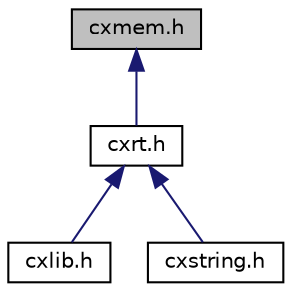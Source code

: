 digraph "cxmem.h"
{
  edge [fontname="Helvetica",fontsize="10",labelfontname="Helvetica",labelfontsize="10"];
  node [fontname="Helvetica",fontsize="10",shape=record];
  Node17 [label="cxmem.h",height=0.2,width=0.4,color="black", fillcolor="grey75", style="filled", fontcolor="black"];
  Node17 -> Node18 [dir="back",color="midnightblue",fontsize="10",style="solid"];
  Node18 [label="cxrt.h",height=0.2,width=0.4,color="black", fillcolor="white", style="filled",URL="$a00020_source.html"];
  Node18 -> Node19 [dir="back",color="midnightblue",fontsize="10",style="solid"];
  Node19 [label="cxlib.h",height=0.2,width=0.4,color="black", fillcolor="white", style="filled",URL="$a00014.html",tooltip="Single header file for entire library. "];
  Node18 -> Node20 [dir="back",color="midnightblue",fontsize="10",style="solid"];
  Node20 [label="cxstring.h",height=0.2,width=0.4,color="black", fillcolor="white", style="filled",URL="$a00026.html",tooltip="Strings. "];
}
